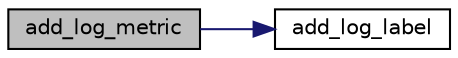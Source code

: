 digraph "add_log_metric"
{
 // LATEX_PDF_SIZE
  edge [fontname="Helvetica",fontsize="10",labelfontname="Helvetica",labelfontsize="10"];
  node [fontname="Helvetica",fontsize="10",shape=record];
  rankdir="LR";
  Node1 [label="add_log_metric",height=0.2,width=0.4,color="black", fillcolor="grey75", style="filled", fontcolor="black",tooltip=" "];
  Node1 -> Node2 [color="midnightblue",fontsize="10",style="solid",fontname="Helvetica"];
  Node2 [label="add_log_label",height=0.2,width=0.4,color="black", fillcolor="white", style="filled",URL="$otg__kpi_8c.html#a10c8a928c912be35aba9736cbfe55bcd",tooltip=" "];
}
